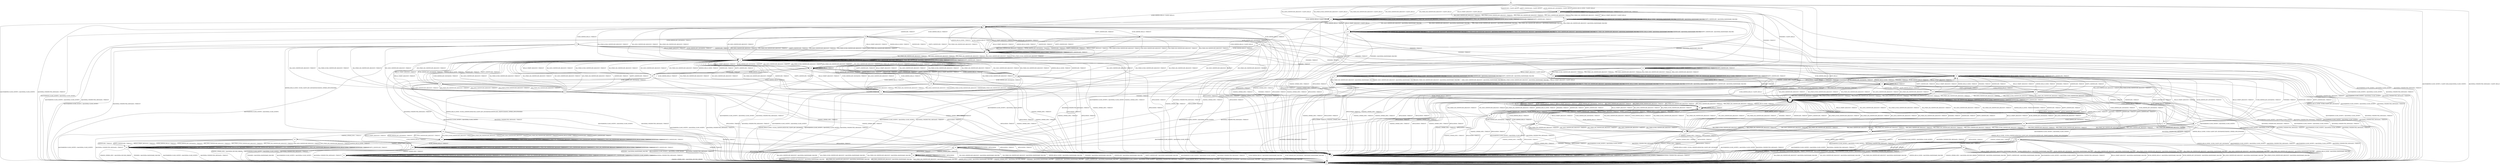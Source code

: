 digraph g {

	s0 [shape="circle" label="s0"];
	s1 [shape="circle" label="s1"];
	s2 [shape="circle" label="s2"];
	s3 [shape="circle" label="s3"];
	s4 [shape="circle" label="s4"];
	s5 [shape="circle" label="s5"];
	s6 [shape="circle" label="s6"];
	s7 [shape="circle" label="s7"];
	s8 [shape="circle" label="s8"];
	s9 [shape="circle" label="s9"];
	s10 [shape="circle" label="s10"];
	s11 [shape="circle" label="s11"];
	s12 [shape="circle" label="s12"];
	s13 [shape="circle" label="s13"];
	s14 [shape="circle" label="s14"];
	s15 [shape="circle" label="s15"];
	s16 [shape="circle" label="s16"];
	s17 [shape="circle" label="s17"];
	s18 [shape="circle" label="s18"];
	s19 [shape="circle" label="s19"];
	s20 [shape="circle" label="s20"];
	s21 [shape="circle" label="s21"];
	s22 [shape="circle" label="s22"];
	s23 [shape="circle" label="s23"];
	s24 [shape="circle" label="s24"];
	s25 [shape="circle" label="s25"];
	s26 [shape="circle" label="s26"];
	s27 [shape="circle" label="s27"];
	s28 [shape="circle" label="s28"];
	s29 [shape="circle" label="s29"];
	s30 [shape="circle" label="s30"];
	s31 [shape="circle" label="s31"];
	s32 [shape="circle" label="s32"];
	s33 [shape="circle" label="s33"];
	s34 [shape="circle" label="s34"];
	s35 [shape="circle" label="s35"];
	s36 [shape="circle" label="s36"];
	s37 [shape="circle" label="s37"];
	s38 [shape="circle" label="s38"];
	s39 [shape="circle" label="s39"];
	s40 [shape="circle" label="s40"];
	s41 [shape="circle" label="s41"];
	s42 [shape="circle" label="s42"];
	s43 [shape="circle" label="s43"];
	s44 [shape="circle" label="s44"];
	s45 [shape="circle" label="s45"];
	s46 [shape="circle" label="s46"];
	s47 [shape="circle" label="s47"];
	s48 [shape="circle" label="s48"];
	s0 -> s2 [label="HELLO_VERIFY_REQUEST / CLIENT_HELLO+"];
	s0 -> s5 [label="ECDH_SERVER_HELLO / CLIENT_HELLO+"];
	s0 -> s1 [label="ECDH_SERVER_KEY_EXCHANGE / CLIENT_HELLO"];
	s0 -> s13 [label="RSA_SIGN_CERTIFICATE_REQUEST / CLIENT_HELLO"];
	s0 -> s13 [label="RSA_FIXED_ECDH_CERTIFICATE_REQUEST / CLIENT_HELLO"];
	s0 -> s13 [label="RSA_FIXED_DH_CERTIFICATE_REQUEST / CLIENT_HELLO"];
	s0 -> s13 [label="DSS_SIGN_CERTIFICATE_REQUEST / CLIENT_HELLO"];
	s0 -> s13 [label="DSS_FIXED_DH_CERTIFICATE_REQUEST / CLIENT_HELLO"];
	s0 -> s1 [label="SERVER_HELLO_DONE / CLIENT_HELLO"];
	s0 -> s3 [label="CHANGE_CIPHER_SPEC / CLIENT_HELLO"];
	s0 -> s14 [label="FINISHED / CLIENT_HELLO"];
	s0 -> s3 [label="APPLICATION / CLIENT_HELLO"];
	s0 -> s1 [label="CERTIFICATE / CLIENT_HELLO"];
	s0 -> s1 [label="EMPTY_CERTIFICATE / CLIENT_HELLO"];
	s0 -> s4 [label="Alert(WARNING,CLOSE_NOTIFY) / CLIENT_HELLO|Alert(FATAL,CLOSE_NOTIFY)"];
	s0 -> s4 [label="Alert(FATAL,UNEXPECTED_MESSAGE) / CLIENT_HELLO"];
	s1 -> s2 [label="HELLO_VERIFY_REQUEST / CLIENT_HELLO"];
	s1 -> s5 [label="ECDH_SERVER_HELLO / CLIENT_HELLO"];
	s1 -> s1 [label="ECDH_SERVER_KEY_EXCHANGE / TIMEOUT"];
	s1 -> s13 [label="RSA_SIGN_CERTIFICATE_REQUEST / TIMEOUT"];
	s1 -> s13 [label="RSA_FIXED_ECDH_CERTIFICATE_REQUEST / TIMEOUT"];
	s1 -> s13 [label="RSA_FIXED_DH_CERTIFICATE_REQUEST / TIMEOUT"];
	s1 -> s13 [label="DSS_SIGN_CERTIFICATE_REQUEST / TIMEOUT"];
	s1 -> s13 [label="DSS_FIXED_DH_CERTIFICATE_REQUEST / TIMEOUT"];
	s1 -> s1 [label="SERVER_HELLO_DONE / TIMEOUT"];
	s1 -> s3 [label="CHANGE_CIPHER_SPEC / TIMEOUT"];
	s1 -> s14 [label="FINISHED / TIMEOUT"];
	s1 -> s3 [label="APPLICATION / TIMEOUT"];
	s1 -> s1 [label="CERTIFICATE / TIMEOUT"];
	s1 -> s1 [label="EMPTY_CERTIFICATE / TIMEOUT"];
	s1 -> s4 [label="Alert(WARNING,CLOSE_NOTIFY) / Alert(FATAL,CLOSE_NOTIFY)"];
	s1 -> s4 [label="Alert(FATAL,UNEXPECTED_MESSAGE) / TIMEOUT"];
	s2 -> s2 [label="HELLO_VERIFY_REQUEST / Alert(FATAL,HANDSHAKE_FAILURE)"];
	s2 -> s5 [label="ECDH_SERVER_HELLO / TIMEOUT"];
	s2 -> s2 [label="ECDH_SERVER_KEY_EXCHANGE / Alert(FATAL,HANDSHAKE_FAILURE)"];
	s2 -> s21 [label="RSA_SIGN_CERTIFICATE_REQUEST / Alert(FATAL,HANDSHAKE_FAILURE)"];
	s2 -> s21 [label="RSA_FIXED_ECDH_CERTIFICATE_REQUEST / Alert(FATAL,HANDSHAKE_FAILURE)"];
	s2 -> s21 [label="RSA_FIXED_DH_CERTIFICATE_REQUEST / Alert(FATAL,HANDSHAKE_FAILURE)"];
	s2 -> s21 [label="DSS_SIGN_CERTIFICATE_REQUEST / Alert(FATAL,HANDSHAKE_FAILURE)"];
	s2 -> s21 [label="DSS_FIXED_DH_CERTIFICATE_REQUEST / Alert(FATAL,HANDSHAKE_FAILURE)"];
	s2 -> s2 [label="SERVER_HELLO_DONE / Alert(FATAL,HANDSHAKE_FAILURE)"];
	s2 -> s3 [label="CHANGE_CIPHER_SPEC / TIMEOUT"];
	s2 -> s27 [label="FINISHED / Alert(FATAL,HANDSHAKE_FAILURE)"];
	s2 -> s3 [label="APPLICATION / TIMEOUT"];
	s2 -> s2 [label="CERTIFICATE / Alert(FATAL,HANDSHAKE_FAILURE)"];
	s2 -> s2 [label="EMPTY_CERTIFICATE / Alert(FATAL,HANDSHAKE_FAILURE)"];
	s2 -> s4 [label="Alert(WARNING,CLOSE_NOTIFY) / Alert(FATAL,CLOSE_NOTIFY)"];
	s2 -> s4 [label="Alert(FATAL,UNEXPECTED_MESSAGE) / TIMEOUT"];
	s3 -> s3 [label="HELLO_VERIFY_REQUEST / TIMEOUT"];
	s3 -> s3 [label="ECDH_SERVER_HELLO / TIMEOUT"];
	s3 -> s3 [label="ECDH_SERVER_KEY_EXCHANGE / TIMEOUT"];
	s3 -> s3 [label="RSA_SIGN_CERTIFICATE_REQUEST / TIMEOUT"];
	s3 -> s3 [label="RSA_FIXED_ECDH_CERTIFICATE_REQUEST / TIMEOUT"];
	s3 -> s3 [label="RSA_FIXED_DH_CERTIFICATE_REQUEST / TIMEOUT"];
	s3 -> s3 [label="DSS_SIGN_CERTIFICATE_REQUEST / TIMEOUT"];
	s3 -> s3 [label="DSS_FIXED_DH_CERTIFICATE_REQUEST / TIMEOUT"];
	s3 -> s3 [label="SERVER_HELLO_DONE / TIMEOUT"];
	s3 -> s3 [label="CHANGE_CIPHER_SPEC / TIMEOUT"];
	s3 -> s3 [label="FINISHED / TIMEOUT"];
	s3 -> s3 [label="APPLICATION / TIMEOUT"];
	s3 -> s3 [label="CERTIFICATE / TIMEOUT"];
	s3 -> s3 [label="EMPTY_CERTIFICATE / TIMEOUT"];
	s3 -> s3 [label="Alert(WARNING,CLOSE_NOTIFY) / TIMEOUT"];
	s3 -> s3 [label="Alert(FATAL,UNEXPECTED_MESSAGE) / TIMEOUT"];
	s4 -> s4 [label="HELLO_VERIFY_REQUEST / SOCKET_CLOSED"];
	s4 -> s4 [label="ECDH_SERVER_HELLO / SOCKET_CLOSED"];
	s4 -> s4 [label="ECDH_SERVER_KEY_EXCHANGE / SOCKET_CLOSED"];
	s4 -> s4 [label="RSA_SIGN_CERTIFICATE_REQUEST / SOCKET_CLOSED"];
	s4 -> s4 [label="RSA_FIXED_ECDH_CERTIFICATE_REQUEST / SOCKET_CLOSED"];
	s4 -> s4 [label="RSA_FIXED_DH_CERTIFICATE_REQUEST / SOCKET_CLOSED"];
	s4 -> s4 [label="DSS_SIGN_CERTIFICATE_REQUEST / SOCKET_CLOSED"];
	s4 -> s4 [label="DSS_FIXED_DH_CERTIFICATE_REQUEST / SOCKET_CLOSED"];
	s4 -> s4 [label="SERVER_HELLO_DONE / SOCKET_CLOSED"];
	s4 -> s4 [label="CHANGE_CIPHER_SPEC / SOCKET_CLOSED"];
	s4 -> s4 [label="FINISHED / SOCKET_CLOSED"];
	s4 -> s4 [label="APPLICATION / SOCKET_CLOSED"];
	s4 -> s4 [label="CERTIFICATE / SOCKET_CLOSED"];
	s4 -> s4 [label="EMPTY_CERTIFICATE / SOCKET_CLOSED"];
	s4 -> s4 [label="Alert(WARNING,CLOSE_NOTIFY) / SOCKET_CLOSED"];
	s4 -> s4 [label="Alert(FATAL,UNEXPECTED_MESSAGE) / SOCKET_CLOSED"];
	s5 -> s34 [label="HELLO_VERIFY_REQUEST / TIMEOUT"];
	s5 -> s5 [label="ECDH_SERVER_HELLO / TIMEOUT"];
	s5 -> s34 [label="ECDH_SERVER_KEY_EXCHANGE / TIMEOUT"];
	s5 -> s12 [label="RSA_SIGN_CERTIFICATE_REQUEST / TIMEOUT"];
	s5 -> s12 [label="RSA_FIXED_ECDH_CERTIFICATE_REQUEST / TIMEOUT"];
	s5 -> s12 [label="RSA_FIXED_DH_CERTIFICATE_REQUEST / TIMEOUT"];
	s5 -> s12 [label="DSS_SIGN_CERTIFICATE_REQUEST / TIMEOUT"];
	s5 -> s12 [label="DSS_FIXED_DH_CERTIFICATE_REQUEST / TIMEOUT"];
	s5 -> s34 [label="SERVER_HELLO_DONE / TIMEOUT"];
	s5 -> s3 [label="CHANGE_CIPHER_SPEC / TIMEOUT"];
	s5 -> s32 [label="FINISHED / TIMEOUT"];
	s5 -> s3 [label="APPLICATION / TIMEOUT"];
	s5 -> s6 [label="CERTIFICATE / TIMEOUT"];
	s5 -> s9 [label="EMPTY_CERTIFICATE / TIMEOUT"];
	s5 -> s4 [label="Alert(WARNING,CLOSE_NOTIFY) / Alert(FATAL,CLOSE_NOTIFY)"];
	s5 -> s4 [label="Alert(FATAL,UNEXPECTED_MESSAGE) / TIMEOUT"];
	s6 -> s34 [label="HELLO_VERIFY_REQUEST / TIMEOUT"];
	s6 -> s5 [label="ECDH_SERVER_HELLO / TIMEOUT"];
	s6 -> s7 [label="ECDH_SERVER_KEY_EXCHANGE / TIMEOUT"];
	s6 -> s12 [label="RSA_SIGN_CERTIFICATE_REQUEST / TIMEOUT"];
	s6 -> s12 [label="RSA_FIXED_ECDH_CERTIFICATE_REQUEST / TIMEOUT"];
	s6 -> s12 [label="RSA_FIXED_DH_CERTIFICATE_REQUEST / TIMEOUT"];
	s6 -> s12 [label="DSS_SIGN_CERTIFICATE_REQUEST / TIMEOUT"];
	s6 -> s12 [label="DSS_FIXED_DH_CERTIFICATE_REQUEST / TIMEOUT"];
	s6 -> s34 [label="SERVER_HELLO_DONE / TIMEOUT"];
	s6 -> s3 [label="CHANGE_CIPHER_SPEC / TIMEOUT"];
	s6 -> s32 [label="FINISHED / TIMEOUT"];
	s6 -> s3 [label="APPLICATION / TIMEOUT"];
	s6 -> s34 [label="CERTIFICATE / TIMEOUT"];
	s6 -> s34 [label="EMPTY_CERTIFICATE / TIMEOUT"];
	s6 -> s4 [label="Alert(WARNING,CLOSE_NOTIFY) / Alert(FATAL,CLOSE_NOTIFY)"];
	s6 -> s4 [label="Alert(FATAL,UNEXPECTED_MESSAGE) / TIMEOUT"];
	s7 -> s34 [label="HELLO_VERIFY_REQUEST / TIMEOUT"];
	s7 -> s5 [label="ECDH_SERVER_HELLO / TIMEOUT"];
	s7 -> s34 [label="ECDH_SERVER_KEY_EXCHANGE / TIMEOUT"];
	s7 -> s8 [label="RSA_SIGN_CERTIFICATE_REQUEST / TIMEOUT"];
	s7 -> s8 [label="RSA_FIXED_ECDH_CERTIFICATE_REQUEST / TIMEOUT"];
	s7 -> s8 [label="RSA_FIXED_DH_CERTIFICATE_REQUEST / TIMEOUT"];
	s7 -> s8 [label="DSS_SIGN_CERTIFICATE_REQUEST / TIMEOUT"];
	s7 -> s8 [label="DSS_FIXED_DH_CERTIFICATE_REQUEST / TIMEOUT"];
	s7 -> s24 [label="SERVER_HELLO_DONE / ECDH_CLIENT_KEY_EXCHANGE|CHANGE_CIPHER_SPEC|FINISHED"];
	s7 -> s3 [label="CHANGE_CIPHER_SPEC / TIMEOUT"];
	s7 -> s32 [label="FINISHED / TIMEOUT"];
	s7 -> s3 [label="APPLICATION / TIMEOUT"];
	s7 -> s34 [label="CERTIFICATE / TIMEOUT"];
	s7 -> s34 [label="EMPTY_CERTIFICATE / TIMEOUT"];
	s7 -> s4 [label="Alert(WARNING,CLOSE_NOTIFY) / Alert(FATAL,CLOSE_NOTIFY)"];
	s7 -> s4 [label="Alert(FATAL,UNEXPECTED_MESSAGE) / TIMEOUT"];
	s8 -> s12 [label="HELLO_VERIFY_REQUEST / TIMEOUT"];
	s8 -> s35 [label="ECDH_SERVER_HELLO / TIMEOUT"];
	s8 -> s12 [label="ECDH_SERVER_KEY_EXCHANGE / TIMEOUT"];
	s8 -> s12 [label="RSA_SIGN_CERTIFICATE_REQUEST / TIMEOUT"];
	s8 -> s12 [label="RSA_FIXED_ECDH_CERTIFICATE_REQUEST / TIMEOUT"];
	s8 -> s12 [label="RSA_FIXED_DH_CERTIFICATE_REQUEST / TIMEOUT"];
	s8 -> s12 [label="DSS_SIGN_CERTIFICATE_REQUEST / TIMEOUT"];
	s8 -> s12 [label="DSS_FIXED_DH_CERTIFICATE_REQUEST / TIMEOUT"];
	s8 -> s24 [label="SERVER_HELLO_DONE / ECDSA_CERTIFICATE|ECDH_CLIENT_KEY_EXCHANGE|CERTIFICATE_VERIFY|CHANGE_CIPHER_SPEC|FINISHED"];
	s8 -> s3 [label="CHANGE_CIPHER_SPEC / TIMEOUT"];
	s8 -> s47 [label="FINISHED / TIMEOUT"];
	s8 -> s3 [label="APPLICATION / TIMEOUT"];
	s8 -> s12 [label="CERTIFICATE / TIMEOUT"];
	s8 -> s12 [label="EMPTY_CERTIFICATE / TIMEOUT"];
	s8 -> s4 [label="Alert(WARNING,CLOSE_NOTIFY) / Alert(FATAL,CLOSE_NOTIFY)"];
	s8 -> s4 [label="Alert(FATAL,UNEXPECTED_MESSAGE) / TIMEOUT"];
	s9 -> s34 [label="HELLO_VERIFY_REQUEST / TIMEOUT"];
	s9 -> s5 [label="ECDH_SERVER_HELLO / TIMEOUT"];
	s9 -> s10 [label="ECDH_SERVER_KEY_EXCHANGE / TIMEOUT"];
	s9 -> s12 [label="RSA_SIGN_CERTIFICATE_REQUEST / TIMEOUT"];
	s9 -> s12 [label="RSA_FIXED_ECDH_CERTIFICATE_REQUEST / TIMEOUT"];
	s9 -> s12 [label="RSA_FIXED_DH_CERTIFICATE_REQUEST / TIMEOUT"];
	s9 -> s12 [label="DSS_SIGN_CERTIFICATE_REQUEST / TIMEOUT"];
	s9 -> s12 [label="DSS_FIXED_DH_CERTIFICATE_REQUEST / TIMEOUT"];
	s9 -> s34 [label="SERVER_HELLO_DONE / TIMEOUT"];
	s9 -> s3 [label="CHANGE_CIPHER_SPEC / TIMEOUT"];
	s9 -> s32 [label="FINISHED / TIMEOUT"];
	s9 -> s3 [label="APPLICATION / TIMEOUT"];
	s9 -> s34 [label="CERTIFICATE / TIMEOUT"];
	s9 -> s34 [label="EMPTY_CERTIFICATE / TIMEOUT"];
	s9 -> s4 [label="Alert(WARNING,CLOSE_NOTIFY) / Alert(FATAL,CLOSE_NOTIFY)"];
	s9 -> s4 [label="Alert(FATAL,UNEXPECTED_MESSAGE) / TIMEOUT"];
	s10 -> s34 [label="HELLO_VERIFY_REQUEST / TIMEOUT"];
	s10 -> s5 [label="ECDH_SERVER_HELLO / TIMEOUT"];
	s10 -> s34 [label="ECDH_SERVER_KEY_EXCHANGE / TIMEOUT"];
	s10 -> s11 [label="RSA_SIGN_CERTIFICATE_REQUEST / TIMEOUT"];
	s10 -> s11 [label="RSA_FIXED_ECDH_CERTIFICATE_REQUEST / TIMEOUT"];
	s10 -> s11 [label="RSA_FIXED_DH_CERTIFICATE_REQUEST / TIMEOUT"];
	s10 -> s11 [label="DSS_SIGN_CERTIFICATE_REQUEST / TIMEOUT"];
	s10 -> s11 [label="DSS_FIXED_DH_CERTIFICATE_REQUEST / TIMEOUT"];
	s10 -> s4 [label="SERVER_HELLO_DONE / ECDH_CLIENT_KEY_EXCHANGE"];
	s10 -> s3 [label="CHANGE_CIPHER_SPEC / TIMEOUT"];
	s10 -> s32 [label="FINISHED / TIMEOUT"];
	s10 -> s3 [label="APPLICATION / TIMEOUT"];
	s10 -> s34 [label="CERTIFICATE / TIMEOUT"];
	s10 -> s34 [label="EMPTY_CERTIFICATE / TIMEOUT"];
	s10 -> s4 [label="Alert(WARNING,CLOSE_NOTIFY) / Alert(FATAL,CLOSE_NOTIFY)"];
	s10 -> s4 [label="Alert(FATAL,UNEXPECTED_MESSAGE) / TIMEOUT"];
	s11 -> s12 [label="HELLO_VERIFY_REQUEST / TIMEOUT"];
	s11 -> s35 [label="ECDH_SERVER_HELLO / TIMEOUT"];
	s11 -> s12 [label="ECDH_SERVER_KEY_EXCHANGE / TIMEOUT"];
	s11 -> s12 [label="RSA_SIGN_CERTIFICATE_REQUEST / TIMEOUT"];
	s11 -> s12 [label="RSA_FIXED_ECDH_CERTIFICATE_REQUEST / TIMEOUT"];
	s11 -> s12 [label="RSA_FIXED_DH_CERTIFICATE_REQUEST / TIMEOUT"];
	s11 -> s12 [label="DSS_SIGN_CERTIFICATE_REQUEST / TIMEOUT"];
	s11 -> s12 [label="DSS_FIXED_DH_CERTIFICATE_REQUEST / TIMEOUT"];
	s11 -> s4 [label="SERVER_HELLO_DONE / ECDSA_CERTIFICATE|ECDH_CLIENT_KEY_EXCHANGE"];
	s11 -> s3 [label="CHANGE_CIPHER_SPEC / TIMEOUT"];
	s11 -> s47 [label="FINISHED / TIMEOUT"];
	s11 -> s3 [label="APPLICATION / TIMEOUT"];
	s11 -> s12 [label="CERTIFICATE / TIMEOUT"];
	s11 -> s12 [label="EMPTY_CERTIFICATE / TIMEOUT"];
	s11 -> s4 [label="Alert(WARNING,CLOSE_NOTIFY) / Alert(FATAL,CLOSE_NOTIFY)"];
	s11 -> s4 [label="Alert(FATAL,UNEXPECTED_MESSAGE) / TIMEOUT"];
	s12 -> s12 [label="HELLO_VERIFY_REQUEST / TIMEOUT"];
	s12 -> s35 [label="ECDH_SERVER_HELLO / TIMEOUT"];
	s12 -> s12 [label="ECDH_SERVER_KEY_EXCHANGE / TIMEOUT"];
	s12 -> s12 [label="RSA_SIGN_CERTIFICATE_REQUEST / TIMEOUT"];
	s12 -> s12 [label="RSA_FIXED_ECDH_CERTIFICATE_REQUEST / TIMEOUT"];
	s12 -> s12 [label="RSA_FIXED_DH_CERTIFICATE_REQUEST / TIMEOUT"];
	s12 -> s12 [label="DSS_SIGN_CERTIFICATE_REQUEST / TIMEOUT"];
	s12 -> s12 [label="DSS_FIXED_DH_CERTIFICATE_REQUEST / TIMEOUT"];
	s12 -> s12 [label="SERVER_HELLO_DONE / TIMEOUT"];
	s12 -> s3 [label="CHANGE_CIPHER_SPEC / TIMEOUT"];
	s12 -> s47 [label="FINISHED / TIMEOUT"];
	s12 -> s3 [label="APPLICATION / TIMEOUT"];
	s12 -> s12 [label="CERTIFICATE / TIMEOUT"];
	s12 -> s12 [label="EMPTY_CERTIFICATE / TIMEOUT"];
	s12 -> s4 [label="Alert(WARNING,CLOSE_NOTIFY) / Alert(FATAL,CLOSE_NOTIFY)"];
	s12 -> s4 [label="Alert(FATAL,UNEXPECTED_MESSAGE) / TIMEOUT"];
	s13 -> s21 [label="HELLO_VERIFY_REQUEST / CLIENT_HELLO"];
	s13 -> s35 [label="ECDH_SERVER_HELLO / CLIENT_HELLO"];
	s13 -> s13 [label="ECDH_SERVER_KEY_EXCHANGE / TIMEOUT"];
	s13 -> s13 [label="RSA_SIGN_CERTIFICATE_REQUEST / TIMEOUT"];
	s13 -> s13 [label="RSA_FIXED_ECDH_CERTIFICATE_REQUEST / TIMEOUT"];
	s13 -> s13 [label="RSA_FIXED_DH_CERTIFICATE_REQUEST / TIMEOUT"];
	s13 -> s13 [label="DSS_SIGN_CERTIFICATE_REQUEST / TIMEOUT"];
	s13 -> s13 [label="DSS_FIXED_DH_CERTIFICATE_REQUEST / TIMEOUT"];
	s13 -> s13 [label="SERVER_HELLO_DONE / TIMEOUT"];
	s13 -> s3 [label="CHANGE_CIPHER_SPEC / TIMEOUT"];
	s13 -> s40 [label="FINISHED / TIMEOUT"];
	s13 -> s3 [label="APPLICATION / TIMEOUT"];
	s13 -> s13 [label="CERTIFICATE / TIMEOUT"];
	s13 -> s13 [label="EMPTY_CERTIFICATE / TIMEOUT"];
	s13 -> s4 [label="Alert(WARNING,CLOSE_NOTIFY) / Alert(FATAL,CLOSE_NOTIFY)"];
	s13 -> s4 [label="Alert(FATAL,UNEXPECTED_MESSAGE) / TIMEOUT"];
	s14 -> s27 [label="HELLO_VERIFY_REQUEST / CLIENT_HELLO"];
	s14 -> s15 [label="ECDH_SERVER_HELLO / CLIENT_HELLO"];
	s14 -> s14 [label="ECDH_SERVER_KEY_EXCHANGE / TIMEOUT"];
	s14 -> s40 [label="RSA_SIGN_CERTIFICATE_REQUEST / TIMEOUT"];
	s14 -> s40 [label="RSA_FIXED_ECDH_CERTIFICATE_REQUEST / TIMEOUT"];
	s14 -> s40 [label="RSA_FIXED_DH_CERTIFICATE_REQUEST / TIMEOUT"];
	s14 -> s40 [label="DSS_SIGN_CERTIFICATE_REQUEST / TIMEOUT"];
	s14 -> s40 [label="DSS_FIXED_DH_CERTIFICATE_REQUEST / TIMEOUT"];
	s14 -> s14 [label="SERVER_HELLO_DONE / TIMEOUT"];
	s14 -> s3 [label="CHANGE_CIPHER_SPEC / TIMEOUT"];
	s14 -> s14 [label="FINISHED / TIMEOUT"];
	s14 -> s3 [label="APPLICATION / TIMEOUT"];
	s14 -> s14 [label="CERTIFICATE / TIMEOUT"];
	s14 -> s14 [label="EMPTY_CERTIFICATE / TIMEOUT"];
	s14 -> s4 [label="Alert(WARNING,CLOSE_NOTIFY) / Alert(FATAL,CLOSE_NOTIFY)"];
	s14 -> s4 [label="Alert(FATAL,UNEXPECTED_MESSAGE) / TIMEOUT"];
	s15 -> s32 [label="HELLO_VERIFY_REQUEST / TIMEOUT"];
	s15 -> s15 [label="ECDH_SERVER_HELLO / TIMEOUT"];
	s15 -> s32 [label="ECDH_SERVER_KEY_EXCHANGE / TIMEOUT"];
	s15 -> s47 [label="RSA_SIGN_CERTIFICATE_REQUEST / TIMEOUT"];
	s15 -> s47 [label="RSA_FIXED_ECDH_CERTIFICATE_REQUEST / TIMEOUT"];
	s15 -> s47 [label="RSA_FIXED_DH_CERTIFICATE_REQUEST / TIMEOUT"];
	s15 -> s47 [label="DSS_SIGN_CERTIFICATE_REQUEST / TIMEOUT"];
	s15 -> s47 [label="DSS_FIXED_DH_CERTIFICATE_REQUEST / TIMEOUT"];
	s15 -> s32 [label="SERVER_HELLO_DONE / TIMEOUT"];
	s15 -> s3 [label="CHANGE_CIPHER_SPEC / TIMEOUT"];
	s15 -> s32 [label="FINISHED / TIMEOUT"];
	s15 -> s3 [label="APPLICATION / TIMEOUT"];
	s15 -> s16 [label="CERTIFICATE / TIMEOUT"];
	s15 -> s22 [label="EMPTY_CERTIFICATE / TIMEOUT"];
	s15 -> s4 [label="Alert(WARNING,CLOSE_NOTIFY) / Alert(FATAL,CLOSE_NOTIFY)"];
	s15 -> s4 [label="Alert(FATAL,UNEXPECTED_MESSAGE) / TIMEOUT"];
	s16 -> s32 [label="HELLO_VERIFY_REQUEST / TIMEOUT"];
	s16 -> s15 [label="ECDH_SERVER_HELLO / TIMEOUT"];
	s16 -> s17 [label="ECDH_SERVER_KEY_EXCHANGE / TIMEOUT"];
	s16 -> s47 [label="RSA_SIGN_CERTIFICATE_REQUEST / TIMEOUT"];
	s16 -> s47 [label="RSA_FIXED_ECDH_CERTIFICATE_REQUEST / TIMEOUT"];
	s16 -> s47 [label="RSA_FIXED_DH_CERTIFICATE_REQUEST / TIMEOUT"];
	s16 -> s47 [label="DSS_SIGN_CERTIFICATE_REQUEST / TIMEOUT"];
	s16 -> s47 [label="DSS_FIXED_DH_CERTIFICATE_REQUEST / TIMEOUT"];
	s16 -> s32 [label="SERVER_HELLO_DONE / TIMEOUT"];
	s16 -> s3 [label="CHANGE_CIPHER_SPEC / TIMEOUT"];
	s16 -> s32 [label="FINISHED / TIMEOUT"];
	s16 -> s3 [label="APPLICATION / TIMEOUT"];
	s16 -> s32 [label="CERTIFICATE / TIMEOUT"];
	s16 -> s32 [label="EMPTY_CERTIFICATE / TIMEOUT"];
	s16 -> s4 [label="Alert(WARNING,CLOSE_NOTIFY) / Alert(FATAL,CLOSE_NOTIFY)"];
	s16 -> s4 [label="Alert(FATAL,UNEXPECTED_MESSAGE) / TIMEOUT"];
	s17 -> s32 [label="HELLO_VERIFY_REQUEST / TIMEOUT"];
	s17 -> s15 [label="ECDH_SERVER_HELLO / TIMEOUT"];
	s17 -> s32 [label="ECDH_SERVER_KEY_EXCHANGE / TIMEOUT"];
	s17 -> s18 [label="RSA_SIGN_CERTIFICATE_REQUEST / TIMEOUT"];
	s17 -> s18 [label="RSA_FIXED_ECDH_CERTIFICATE_REQUEST / TIMEOUT"];
	s17 -> s18 [label="RSA_FIXED_DH_CERTIFICATE_REQUEST / TIMEOUT"];
	s17 -> s18 [label="DSS_SIGN_CERTIFICATE_REQUEST / TIMEOUT"];
	s17 -> s18 [label="DSS_FIXED_DH_CERTIFICATE_REQUEST / TIMEOUT"];
	s17 -> s19 [label="SERVER_HELLO_DONE / ECDH_CLIENT_KEY_EXCHANGE|CHANGE_CIPHER_SPEC|FINISHED"];
	s17 -> s3 [label="CHANGE_CIPHER_SPEC / TIMEOUT"];
	s17 -> s32 [label="FINISHED / TIMEOUT"];
	s17 -> s3 [label="APPLICATION / TIMEOUT"];
	s17 -> s32 [label="CERTIFICATE / TIMEOUT"];
	s17 -> s32 [label="EMPTY_CERTIFICATE / TIMEOUT"];
	s17 -> s4 [label="Alert(WARNING,CLOSE_NOTIFY) / Alert(FATAL,CLOSE_NOTIFY)"];
	s17 -> s4 [label="Alert(FATAL,UNEXPECTED_MESSAGE) / TIMEOUT"];
	s18 -> s47 [label="HELLO_VERIFY_REQUEST / TIMEOUT"];
	s18 -> s42 [label="ECDH_SERVER_HELLO / TIMEOUT"];
	s18 -> s47 [label="ECDH_SERVER_KEY_EXCHANGE / TIMEOUT"];
	s18 -> s47 [label="RSA_SIGN_CERTIFICATE_REQUEST / TIMEOUT"];
	s18 -> s47 [label="RSA_FIXED_ECDH_CERTIFICATE_REQUEST / TIMEOUT"];
	s18 -> s47 [label="RSA_FIXED_DH_CERTIFICATE_REQUEST / TIMEOUT"];
	s18 -> s47 [label="DSS_SIGN_CERTIFICATE_REQUEST / TIMEOUT"];
	s18 -> s47 [label="DSS_FIXED_DH_CERTIFICATE_REQUEST / TIMEOUT"];
	s18 -> s19 [label="SERVER_HELLO_DONE / ECDSA_CERTIFICATE|ECDH_CLIENT_KEY_EXCHANGE|CERTIFICATE_VERIFY|CHANGE_CIPHER_SPEC|FINISHED"];
	s18 -> s3 [label="CHANGE_CIPHER_SPEC / TIMEOUT"];
	s18 -> s47 [label="FINISHED / TIMEOUT"];
	s18 -> s3 [label="APPLICATION / TIMEOUT"];
	s18 -> s47 [label="CERTIFICATE / TIMEOUT"];
	s18 -> s47 [label="EMPTY_CERTIFICATE / TIMEOUT"];
	s18 -> s4 [label="Alert(WARNING,CLOSE_NOTIFY) / Alert(FATAL,CLOSE_NOTIFY)"];
	s18 -> s4 [label="Alert(FATAL,UNEXPECTED_MESSAGE) / TIMEOUT"];
	s19 -> s4 [label="HELLO_VERIFY_REQUEST / Alert(FATAL,HANDSHAKE_FAILURE)"];
	s19 -> s4 [label="ECDH_SERVER_HELLO / Alert(FATAL,HANDSHAKE_FAILURE)"];
	s19 -> s4 [label="ECDH_SERVER_KEY_EXCHANGE / Alert(FATAL,HANDSHAKE_FAILURE)"];
	s19 -> s4 [label="RSA_SIGN_CERTIFICATE_REQUEST / Alert(FATAL,HANDSHAKE_FAILURE)"];
	s19 -> s4 [label="RSA_FIXED_ECDH_CERTIFICATE_REQUEST / Alert(FATAL,HANDSHAKE_FAILURE)"];
	s19 -> s4 [label="RSA_FIXED_DH_CERTIFICATE_REQUEST / Alert(FATAL,HANDSHAKE_FAILURE)"];
	s19 -> s4 [label="DSS_SIGN_CERTIFICATE_REQUEST / Alert(FATAL,HANDSHAKE_FAILURE)"];
	s19 -> s4 [label="DSS_FIXED_DH_CERTIFICATE_REQUEST / Alert(FATAL,HANDSHAKE_FAILURE)"];
	s19 -> s4 [label="SERVER_HELLO_DONE / Alert(FATAL,HANDSHAKE_FAILURE)"];
	s19 -> s33 [label="CHANGE_CIPHER_SPEC / TIMEOUT"];
	s19 -> s20 [label="FINISHED / TIMEOUT"];
	s19 -> s3 [label="APPLICATION / TIMEOUT"];
	s19 -> s4 [label="CERTIFICATE / Alert(FATAL,HANDSHAKE_FAILURE)"];
	s19 -> s4 [label="EMPTY_CERTIFICATE / Alert(FATAL,HANDSHAKE_FAILURE)"];
	s19 -> s4 [label="Alert(WARNING,CLOSE_NOTIFY) / Alert(FATAL,CLOSE_NOTIFY)"];
	s19 -> s4 [label="Alert(FATAL,UNEXPECTED_MESSAGE) / TIMEOUT"];
	s20 -> s20 [label="HELLO_VERIFY_REQUEST / TIMEOUT"];
	s20 -> s4 [label="ECDH_SERVER_HELLO / Alert(FATAL,HANDSHAKE_FAILURE)"];
	s20 -> s4 [label="ECDH_SERVER_KEY_EXCHANGE / Alert(FATAL,HANDSHAKE_FAILURE)"];
	s20 -> s4 [label="RSA_SIGN_CERTIFICATE_REQUEST / Alert(FATAL,HANDSHAKE_FAILURE)"];
	s20 -> s4 [label="RSA_FIXED_ECDH_CERTIFICATE_REQUEST / Alert(FATAL,HANDSHAKE_FAILURE)"];
	s20 -> s4 [label="RSA_FIXED_DH_CERTIFICATE_REQUEST / Alert(FATAL,HANDSHAKE_FAILURE)"];
	s20 -> s4 [label="DSS_SIGN_CERTIFICATE_REQUEST / Alert(FATAL,HANDSHAKE_FAILURE)"];
	s20 -> s4 [label="DSS_FIXED_DH_CERTIFICATE_REQUEST / Alert(FATAL,HANDSHAKE_FAILURE)"];
	s20 -> s4 [label="SERVER_HELLO_DONE / Alert(FATAL,HANDSHAKE_FAILURE)"];
	s20 -> s28 [label="CHANGE_CIPHER_SPEC / TIMEOUT"];
	s20 -> s4 [label="FINISHED / Alert(FATAL,HANDSHAKE_FAILURE)"];
	s20 -> s20 [label="APPLICATION / APPLICATION"];
	s20 -> s4 [label="CERTIFICATE / Alert(FATAL,HANDSHAKE_FAILURE)"];
	s20 -> s4 [label="EMPTY_CERTIFICATE / Alert(FATAL,HANDSHAKE_FAILURE)"];
	s20 -> s4 [label="Alert(WARNING,CLOSE_NOTIFY) / Alert(FATAL,CLOSE_NOTIFY)"];
	s20 -> s4 [label="Alert(FATAL,UNEXPECTED_MESSAGE) / TIMEOUT"];
	s21 -> s21 [label="HELLO_VERIFY_REQUEST / Alert(FATAL,HANDSHAKE_FAILURE)"];
	s21 -> s35 [label="ECDH_SERVER_HELLO / TIMEOUT"];
	s21 -> s21 [label="ECDH_SERVER_KEY_EXCHANGE / Alert(FATAL,HANDSHAKE_FAILURE)"];
	s21 -> s21 [label="RSA_SIGN_CERTIFICATE_REQUEST / Alert(FATAL,HANDSHAKE_FAILURE)"];
	s21 -> s21 [label="RSA_FIXED_ECDH_CERTIFICATE_REQUEST / Alert(FATAL,HANDSHAKE_FAILURE)"];
	s21 -> s21 [label="RSA_FIXED_DH_CERTIFICATE_REQUEST / Alert(FATAL,HANDSHAKE_FAILURE)"];
	s21 -> s21 [label="DSS_SIGN_CERTIFICATE_REQUEST / Alert(FATAL,HANDSHAKE_FAILURE)"];
	s21 -> s21 [label="DSS_FIXED_DH_CERTIFICATE_REQUEST / Alert(FATAL,HANDSHAKE_FAILURE)"];
	s21 -> s21 [label="SERVER_HELLO_DONE / Alert(FATAL,HANDSHAKE_FAILURE)"];
	s21 -> s3 [label="CHANGE_CIPHER_SPEC / TIMEOUT"];
	s21 -> s41 [label="FINISHED / Alert(FATAL,HANDSHAKE_FAILURE)"];
	s21 -> s3 [label="APPLICATION / TIMEOUT"];
	s21 -> s21 [label="CERTIFICATE / Alert(FATAL,HANDSHAKE_FAILURE)"];
	s21 -> s21 [label="EMPTY_CERTIFICATE / Alert(FATAL,HANDSHAKE_FAILURE)"];
	s21 -> s4 [label="Alert(WARNING,CLOSE_NOTIFY) / Alert(FATAL,CLOSE_NOTIFY)"];
	s21 -> s4 [label="Alert(FATAL,UNEXPECTED_MESSAGE) / TIMEOUT"];
	s22 -> s32 [label="HELLO_VERIFY_REQUEST / TIMEOUT"];
	s22 -> s15 [label="ECDH_SERVER_HELLO / TIMEOUT"];
	s22 -> s23 [label="ECDH_SERVER_KEY_EXCHANGE / TIMEOUT"];
	s22 -> s47 [label="RSA_SIGN_CERTIFICATE_REQUEST / TIMEOUT"];
	s22 -> s47 [label="RSA_FIXED_ECDH_CERTIFICATE_REQUEST / TIMEOUT"];
	s22 -> s47 [label="RSA_FIXED_DH_CERTIFICATE_REQUEST / TIMEOUT"];
	s22 -> s47 [label="DSS_SIGN_CERTIFICATE_REQUEST / TIMEOUT"];
	s22 -> s47 [label="DSS_FIXED_DH_CERTIFICATE_REQUEST / TIMEOUT"];
	s22 -> s32 [label="SERVER_HELLO_DONE / TIMEOUT"];
	s22 -> s3 [label="CHANGE_CIPHER_SPEC / TIMEOUT"];
	s22 -> s32 [label="FINISHED / TIMEOUT"];
	s22 -> s3 [label="APPLICATION / TIMEOUT"];
	s22 -> s32 [label="CERTIFICATE / TIMEOUT"];
	s22 -> s32 [label="EMPTY_CERTIFICATE / TIMEOUT"];
	s22 -> s4 [label="Alert(WARNING,CLOSE_NOTIFY) / Alert(FATAL,CLOSE_NOTIFY)"];
	s22 -> s4 [label="Alert(FATAL,UNEXPECTED_MESSAGE) / TIMEOUT"];
	s23 -> s32 [label="HELLO_VERIFY_REQUEST / TIMEOUT"];
	s23 -> s15 [label="ECDH_SERVER_HELLO / TIMEOUT"];
	s23 -> s32 [label="ECDH_SERVER_KEY_EXCHANGE / TIMEOUT"];
	s23 -> s48 [label="RSA_SIGN_CERTIFICATE_REQUEST / TIMEOUT"];
	s23 -> s48 [label="RSA_FIXED_ECDH_CERTIFICATE_REQUEST / TIMEOUT"];
	s23 -> s48 [label="RSA_FIXED_DH_CERTIFICATE_REQUEST / TIMEOUT"];
	s23 -> s48 [label="DSS_SIGN_CERTIFICATE_REQUEST / TIMEOUT"];
	s23 -> s48 [label="DSS_FIXED_DH_CERTIFICATE_REQUEST / TIMEOUT"];
	s23 -> s4 [label="SERVER_HELLO_DONE / ECDH_CLIENT_KEY_EXCHANGE"];
	s23 -> s3 [label="CHANGE_CIPHER_SPEC / TIMEOUT"];
	s23 -> s32 [label="FINISHED / TIMEOUT"];
	s23 -> s3 [label="APPLICATION / TIMEOUT"];
	s23 -> s32 [label="CERTIFICATE / TIMEOUT"];
	s23 -> s32 [label="EMPTY_CERTIFICATE / TIMEOUT"];
	s23 -> s4 [label="Alert(WARNING,CLOSE_NOTIFY) / Alert(FATAL,CLOSE_NOTIFY)"];
	s23 -> s4 [label="Alert(FATAL,UNEXPECTED_MESSAGE) / TIMEOUT"];
	s24 -> s29 [label="HELLO_VERIFY_REQUEST / TIMEOUT"];
	s24 -> s30 [label="ECDH_SERVER_HELLO / TIMEOUT"];
	s24 -> s29 [label="ECDH_SERVER_KEY_EXCHANGE / TIMEOUT"];
	s24 -> s29 [label="RSA_SIGN_CERTIFICATE_REQUEST / TIMEOUT"];
	s24 -> s29 [label="RSA_FIXED_ECDH_CERTIFICATE_REQUEST / TIMEOUT"];
	s24 -> s29 [label="RSA_FIXED_DH_CERTIFICATE_REQUEST / TIMEOUT"];
	s24 -> s29 [label="DSS_SIGN_CERTIFICATE_REQUEST / TIMEOUT"];
	s24 -> s29 [label="DSS_FIXED_DH_CERTIFICATE_REQUEST / TIMEOUT"];
	s24 -> s29 [label="SERVER_HELLO_DONE / TIMEOUT"];
	s24 -> s25 [label="CHANGE_CIPHER_SPEC / TIMEOUT"];
	s24 -> s20 [label="FINISHED / TIMEOUT"];
	s24 -> s3 [label="APPLICATION / TIMEOUT"];
	s24 -> s29 [label="CERTIFICATE / TIMEOUT"];
	s24 -> s29 [label="EMPTY_CERTIFICATE / TIMEOUT"];
	s24 -> s4 [label="Alert(WARNING,CLOSE_NOTIFY) / Alert(FATAL,CLOSE_NOTIFY)"];
	s24 -> s4 [label="Alert(FATAL,UNEXPECTED_MESSAGE) / TIMEOUT"];
	s25 -> s26 [label="HELLO_VERIFY_REQUEST / TIMEOUT"];
	s25 -> s26 [label="ECDH_SERVER_HELLO / TIMEOUT"];
	s25 -> s26 [label="ECDH_SERVER_KEY_EXCHANGE / TIMEOUT"];
	s25 -> s26 [label="RSA_SIGN_CERTIFICATE_REQUEST / TIMEOUT"];
	s25 -> s26 [label="RSA_FIXED_ECDH_CERTIFICATE_REQUEST / TIMEOUT"];
	s25 -> s26 [label="RSA_FIXED_DH_CERTIFICATE_REQUEST / TIMEOUT"];
	s25 -> s26 [label="DSS_SIGN_CERTIFICATE_REQUEST / TIMEOUT"];
	s25 -> s26 [label="DSS_FIXED_DH_CERTIFICATE_REQUEST / TIMEOUT"];
	s25 -> s26 [label="SERVER_HELLO_DONE / TIMEOUT"];
	s25 -> s4 [label="CHANGE_CIPHER_SPEC / Alert(FATAL,DECODE_ERROR)"];
	s25 -> s28 [label="FINISHED / TIMEOUT"];
	s25 -> s3 [label="APPLICATION / TIMEOUT"];
	s25 -> s26 [label="CERTIFICATE / TIMEOUT"];
	s25 -> s26 [label="EMPTY_CERTIFICATE / TIMEOUT"];
	s25 -> s4 [label="Alert(WARNING,CLOSE_NOTIFY) / Alert(FATAL,CLOSE_NOTIFY)"];
	s25 -> s4 [label="Alert(FATAL,UNEXPECTED_MESSAGE) / TIMEOUT"];
	s26 -> s26 [label="HELLO_VERIFY_REQUEST / TIMEOUT"];
	s26 -> s26 [label="ECDH_SERVER_HELLO / TIMEOUT"];
	s26 -> s26 [label="ECDH_SERVER_KEY_EXCHANGE / TIMEOUT"];
	s26 -> s26 [label="RSA_SIGN_CERTIFICATE_REQUEST / TIMEOUT"];
	s26 -> s26 [label="RSA_FIXED_ECDH_CERTIFICATE_REQUEST / TIMEOUT"];
	s26 -> s26 [label="RSA_FIXED_DH_CERTIFICATE_REQUEST / TIMEOUT"];
	s26 -> s26 [label="DSS_SIGN_CERTIFICATE_REQUEST / TIMEOUT"];
	s26 -> s26 [label="DSS_FIXED_DH_CERTIFICATE_REQUEST / TIMEOUT"];
	s26 -> s26 [label="SERVER_HELLO_DONE / TIMEOUT"];
	s26 -> s4 [label="CHANGE_CIPHER_SPEC / Alert(FATAL,DECODE_ERROR)"];
	s26 -> s4 [label="FINISHED / Alert(FATAL,HANDSHAKE_FAILURE)"];
	s26 -> s3 [label="APPLICATION / TIMEOUT"];
	s26 -> s26 [label="CERTIFICATE / TIMEOUT"];
	s26 -> s26 [label="EMPTY_CERTIFICATE / TIMEOUT"];
	s26 -> s4 [label="Alert(WARNING,CLOSE_NOTIFY) / Alert(FATAL,CLOSE_NOTIFY)"];
	s26 -> s4 [label="Alert(FATAL,UNEXPECTED_MESSAGE) / TIMEOUT"];
	s27 -> s27 [label="HELLO_VERIFY_REQUEST / Alert(FATAL,HANDSHAKE_FAILURE)"];
	s27 -> s15 [label="ECDH_SERVER_HELLO / TIMEOUT"];
	s27 -> s27 [label="ECDH_SERVER_KEY_EXCHANGE / Alert(FATAL,HANDSHAKE_FAILURE)"];
	s27 -> s41 [label="RSA_SIGN_CERTIFICATE_REQUEST / Alert(FATAL,HANDSHAKE_FAILURE)"];
	s27 -> s41 [label="RSA_FIXED_ECDH_CERTIFICATE_REQUEST / Alert(FATAL,HANDSHAKE_FAILURE)"];
	s27 -> s41 [label="RSA_FIXED_DH_CERTIFICATE_REQUEST / Alert(FATAL,HANDSHAKE_FAILURE)"];
	s27 -> s41 [label="DSS_SIGN_CERTIFICATE_REQUEST / Alert(FATAL,HANDSHAKE_FAILURE)"];
	s27 -> s41 [label="DSS_FIXED_DH_CERTIFICATE_REQUEST / Alert(FATAL,HANDSHAKE_FAILURE)"];
	s27 -> s27 [label="SERVER_HELLO_DONE / Alert(FATAL,HANDSHAKE_FAILURE)"];
	s27 -> s3 [label="CHANGE_CIPHER_SPEC / TIMEOUT"];
	s27 -> s27 [label="FINISHED / Alert(FATAL,HANDSHAKE_FAILURE)"];
	s27 -> s3 [label="APPLICATION / TIMEOUT"];
	s27 -> s27 [label="CERTIFICATE / Alert(FATAL,HANDSHAKE_FAILURE)"];
	s27 -> s27 [label="EMPTY_CERTIFICATE / Alert(FATAL,HANDSHAKE_FAILURE)"];
	s27 -> s4 [label="Alert(WARNING,CLOSE_NOTIFY) / Alert(FATAL,CLOSE_NOTIFY)"];
	s27 -> s4 [label="Alert(FATAL,UNEXPECTED_MESSAGE) / TIMEOUT"];
	s28 -> s28 [label="HELLO_VERIFY_REQUEST / TIMEOUT"];
	s28 -> s4 [label="ECDH_SERVER_HELLO / Alert(FATAL,HANDSHAKE_FAILURE)"];
	s28 -> s4 [label="ECDH_SERVER_KEY_EXCHANGE / Alert(FATAL,HANDSHAKE_FAILURE)"];
	s28 -> s4 [label="RSA_SIGN_CERTIFICATE_REQUEST / Alert(FATAL,HANDSHAKE_FAILURE)"];
	s28 -> s4 [label="RSA_FIXED_ECDH_CERTIFICATE_REQUEST / Alert(FATAL,HANDSHAKE_FAILURE)"];
	s28 -> s4 [label="RSA_FIXED_DH_CERTIFICATE_REQUEST / Alert(FATAL,HANDSHAKE_FAILURE)"];
	s28 -> s4 [label="DSS_SIGN_CERTIFICATE_REQUEST / Alert(FATAL,HANDSHAKE_FAILURE)"];
	s28 -> s4 [label="DSS_FIXED_DH_CERTIFICATE_REQUEST / Alert(FATAL,HANDSHAKE_FAILURE)"];
	s28 -> s4 [label="SERVER_HELLO_DONE / Alert(FATAL,HANDSHAKE_FAILURE)"];
	s28 -> s4 [label="CHANGE_CIPHER_SPEC / Alert(FATAL,DECODE_ERROR)"];
	s28 -> s4 [label="FINISHED / Alert(FATAL,HANDSHAKE_FAILURE)"];
	s28 -> s28 [label="APPLICATION / APPLICATION"];
	s28 -> s4 [label="CERTIFICATE / Alert(FATAL,HANDSHAKE_FAILURE)"];
	s28 -> s4 [label="EMPTY_CERTIFICATE / Alert(FATAL,HANDSHAKE_FAILURE)"];
	s28 -> s4 [label="Alert(WARNING,CLOSE_NOTIFY) / Alert(FATAL,CLOSE_NOTIFY)"];
	s28 -> s4 [label="Alert(FATAL,UNEXPECTED_MESSAGE) / TIMEOUT"];
	s29 -> s29 [label="HELLO_VERIFY_REQUEST / TIMEOUT"];
	s29 -> s30 [label="ECDH_SERVER_HELLO / TIMEOUT"];
	s29 -> s29 [label="ECDH_SERVER_KEY_EXCHANGE / TIMEOUT"];
	s29 -> s29 [label="RSA_SIGN_CERTIFICATE_REQUEST / TIMEOUT"];
	s29 -> s29 [label="RSA_FIXED_ECDH_CERTIFICATE_REQUEST / TIMEOUT"];
	s29 -> s29 [label="RSA_FIXED_DH_CERTIFICATE_REQUEST / TIMEOUT"];
	s29 -> s29 [label="DSS_SIGN_CERTIFICATE_REQUEST / TIMEOUT"];
	s29 -> s29 [label="DSS_FIXED_DH_CERTIFICATE_REQUEST / TIMEOUT"];
	s29 -> s29 [label="SERVER_HELLO_DONE / TIMEOUT"];
	s29 -> s26 [label="CHANGE_CIPHER_SPEC / TIMEOUT"];
	s29 -> s4 [label="FINISHED / Alert(FATAL,HANDSHAKE_FAILURE)"];
	s29 -> s3 [label="APPLICATION / TIMEOUT"];
	s29 -> s29 [label="CERTIFICATE / TIMEOUT"];
	s29 -> s29 [label="EMPTY_CERTIFICATE / TIMEOUT"];
	s29 -> s4 [label="Alert(WARNING,CLOSE_NOTIFY) / Alert(FATAL,CLOSE_NOTIFY)"];
	s29 -> s4 [label="Alert(FATAL,UNEXPECTED_MESSAGE) / TIMEOUT"];
	s30 -> s30 [label="HELLO_VERIFY_REQUEST / TIMEOUT"];
	s30 -> s30 [label="ECDH_SERVER_HELLO / TIMEOUT"];
	s30 -> s30 [label="ECDH_SERVER_KEY_EXCHANGE / TIMEOUT"];
	s30 -> s30 [label="RSA_SIGN_CERTIFICATE_REQUEST / TIMEOUT"];
	s30 -> s30 [label="RSA_FIXED_ECDH_CERTIFICATE_REQUEST / TIMEOUT"];
	s30 -> s30 [label="RSA_FIXED_DH_CERTIFICATE_REQUEST / TIMEOUT"];
	s30 -> s30 [label="DSS_SIGN_CERTIFICATE_REQUEST / TIMEOUT"];
	s30 -> s30 [label="DSS_FIXED_DH_CERTIFICATE_REQUEST / TIMEOUT"];
	s30 -> s30 [label="SERVER_HELLO_DONE / TIMEOUT"];
	s30 -> s31 [label="CHANGE_CIPHER_SPEC / TIMEOUT"];
	s30 -> s4 [label="FINISHED / Alert(FATAL,HANDSHAKE_FAILURE)"];
	s30 -> s3 [label="APPLICATION / TIMEOUT"];
	s30 -> s30 [label="CERTIFICATE / TIMEOUT"];
	s30 -> s30 [label="EMPTY_CERTIFICATE / TIMEOUT"];
	s30 -> s4 [label="Alert(WARNING,CLOSE_NOTIFY) / Alert(FATAL,CLOSE_NOTIFY)"];
	s30 -> s4 [label="Alert(FATAL,UNEXPECTED_MESSAGE) / TIMEOUT"];
	s31 -> s31 [label="HELLO_VERIFY_REQUEST / TIMEOUT"];
	s31 -> s31 [label="ECDH_SERVER_HELLO / TIMEOUT"];
	s31 -> s31 [label="ECDH_SERVER_KEY_EXCHANGE / TIMEOUT"];
	s31 -> s31 [label="RSA_SIGN_CERTIFICATE_REQUEST / TIMEOUT"];
	s31 -> s31 [label="RSA_FIXED_ECDH_CERTIFICATE_REQUEST / TIMEOUT"];
	s31 -> s31 [label="RSA_FIXED_DH_CERTIFICATE_REQUEST / TIMEOUT"];
	s31 -> s31 [label="DSS_SIGN_CERTIFICATE_REQUEST / TIMEOUT"];
	s31 -> s31 [label="DSS_FIXED_DH_CERTIFICATE_REQUEST / TIMEOUT"];
	s31 -> s31 [label="SERVER_HELLO_DONE / TIMEOUT"];
	s31 -> s4 [label="CHANGE_CIPHER_SPEC / Alert(FATAL,DECODE_ERROR)"];
	s31 -> s31 [label="FINISHED / TIMEOUT"];
	s31 -> s31 [label="APPLICATION / TIMEOUT"];
	s31 -> s31 [label="CERTIFICATE / TIMEOUT"];
	s31 -> s31 [label="EMPTY_CERTIFICATE / TIMEOUT"];
	s31 -> s31 [label="Alert(WARNING,CLOSE_NOTIFY) / TIMEOUT"];
	s31 -> s31 [label="Alert(FATAL,UNEXPECTED_MESSAGE) / TIMEOUT"];
	s32 -> s32 [label="HELLO_VERIFY_REQUEST / TIMEOUT"];
	s32 -> s15 [label="ECDH_SERVER_HELLO / TIMEOUT"];
	s32 -> s32 [label="ECDH_SERVER_KEY_EXCHANGE / TIMEOUT"];
	s32 -> s47 [label="RSA_SIGN_CERTIFICATE_REQUEST / TIMEOUT"];
	s32 -> s47 [label="RSA_FIXED_ECDH_CERTIFICATE_REQUEST / TIMEOUT"];
	s32 -> s47 [label="RSA_FIXED_DH_CERTIFICATE_REQUEST / TIMEOUT"];
	s32 -> s47 [label="DSS_SIGN_CERTIFICATE_REQUEST / TIMEOUT"];
	s32 -> s47 [label="DSS_FIXED_DH_CERTIFICATE_REQUEST / TIMEOUT"];
	s32 -> s32 [label="SERVER_HELLO_DONE / TIMEOUT"];
	s32 -> s3 [label="CHANGE_CIPHER_SPEC / TIMEOUT"];
	s32 -> s32 [label="FINISHED / TIMEOUT"];
	s32 -> s3 [label="APPLICATION / TIMEOUT"];
	s32 -> s32 [label="CERTIFICATE / TIMEOUT"];
	s32 -> s32 [label="EMPTY_CERTIFICATE / TIMEOUT"];
	s32 -> s4 [label="Alert(WARNING,CLOSE_NOTIFY) / Alert(FATAL,CLOSE_NOTIFY)"];
	s32 -> s4 [label="Alert(FATAL,UNEXPECTED_MESSAGE) / TIMEOUT"];
	s33 -> s4 [label="HELLO_VERIFY_REQUEST / Alert(FATAL,HANDSHAKE_FAILURE)"];
	s33 -> s4 [label="ECDH_SERVER_HELLO / Alert(FATAL,HANDSHAKE_FAILURE)"];
	s33 -> s4 [label="ECDH_SERVER_KEY_EXCHANGE / Alert(FATAL,HANDSHAKE_FAILURE)"];
	s33 -> s4 [label="RSA_SIGN_CERTIFICATE_REQUEST / Alert(FATAL,HANDSHAKE_FAILURE)"];
	s33 -> s4 [label="RSA_FIXED_ECDH_CERTIFICATE_REQUEST / Alert(FATAL,HANDSHAKE_FAILURE)"];
	s33 -> s4 [label="RSA_FIXED_DH_CERTIFICATE_REQUEST / Alert(FATAL,HANDSHAKE_FAILURE)"];
	s33 -> s4 [label="DSS_SIGN_CERTIFICATE_REQUEST / Alert(FATAL,HANDSHAKE_FAILURE)"];
	s33 -> s4 [label="DSS_FIXED_DH_CERTIFICATE_REQUEST / Alert(FATAL,HANDSHAKE_FAILURE)"];
	s33 -> s4 [label="SERVER_HELLO_DONE / Alert(FATAL,HANDSHAKE_FAILURE)"];
	s33 -> s4 [label="CHANGE_CIPHER_SPEC / Alert(FATAL,DECODE_ERROR)"];
	s33 -> s28 [label="FINISHED / TIMEOUT"];
	s33 -> s3 [label="APPLICATION / TIMEOUT"];
	s33 -> s4 [label="CERTIFICATE / Alert(FATAL,HANDSHAKE_FAILURE)"];
	s33 -> s4 [label="EMPTY_CERTIFICATE / Alert(FATAL,HANDSHAKE_FAILURE)"];
	s33 -> s4 [label="Alert(WARNING,CLOSE_NOTIFY) / Alert(FATAL,CLOSE_NOTIFY)"];
	s33 -> s4 [label="Alert(FATAL,UNEXPECTED_MESSAGE) / TIMEOUT"];
	s34 -> s34 [label="HELLO_VERIFY_REQUEST / TIMEOUT"];
	s34 -> s5 [label="ECDH_SERVER_HELLO / TIMEOUT"];
	s34 -> s34 [label="ECDH_SERVER_KEY_EXCHANGE / TIMEOUT"];
	s34 -> s12 [label="RSA_SIGN_CERTIFICATE_REQUEST / TIMEOUT"];
	s34 -> s12 [label="RSA_FIXED_ECDH_CERTIFICATE_REQUEST / TIMEOUT"];
	s34 -> s12 [label="RSA_FIXED_DH_CERTIFICATE_REQUEST / TIMEOUT"];
	s34 -> s12 [label="DSS_SIGN_CERTIFICATE_REQUEST / TIMEOUT"];
	s34 -> s12 [label="DSS_FIXED_DH_CERTIFICATE_REQUEST / TIMEOUT"];
	s34 -> s34 [label="SERVER_HELLO_DONE / TIMEOUT"];
	s34 -> s3 [label="CHANGE_CIPHER_SPEC / TIMEOUT"];
	s34 -> s32 [label="FINISHED / TIMEOUT"];
	s34 -> s3 [label="APPLICATION / TIMEOUT"];
	s34 -> s34 [label="CERTIFICATE / TIMEOUT"];
	s34 -> s34 [label="EMPTY_CERTIFICATE / TIMEOUT"];
	s34 -> s4 [label="Alert(WARNING,CLOSE_NOTIFY) / Alert(FATAL,CLOSE_NOTIFY)"];
	s34 -> s4 [label="Alert(FATAL,UNEXPECTED_MESSAGE) / TIMEOUT"];
	s35 -> s12 [label="HELLO_VERIFY_REQUEST / TIMEOUT"];
	s35 -> s35 [label="ECDH_SERVER_HELLO / TIMEOUT"];
	s35 -> s12 [label="ECDH_SERVER_KEY_EXCHANGE / TIMEOUT"];
	s35 -> s12 [label="RSA_SIGN_CERTIFICATE_REQUEST / TIMEOUT"];
	s35 -> s12 [label="RSA_FIXED_ECDH_CERTIFICATE_REQUEST / TIMEOUT"];
	s35 -> s12 [label="RSA_FIXED_DH_CERTIFICATE_REQUEST / TIMEOUT"];
	s35 -> s12 [label="DSS_SIGN_CERTIFICATE_REQUEST / TIMEOUT"];
	s35 -> s12 [label="DSS_FIXED_DH_CERTIFICATE_REQUEST / TIMEOUT"];
	s35 -> s12 [label="SERVER_HELLO_DONE / TIMEOUT"];
	s35 -> s3 [label="CHANGE_CIPHER_SPEC / TIMEOUT"];
	s35 -> s47 [label="FINISHED / TIMEOUT"];
	s35 -> s3 [label="APPLICATION / TIMEOUT"];
	s35 -> s36 [label="CERTIFICATE / TIMEOUT"];
	s35 -> s38 [label="EMPTY_CERTIFICATE / TIMEOUT"];
	s35 -> s4 [label="Alert(WARNING,CLOSE_NOTIFY) / Alert(FATAL,CLOSE_NOTIFY)"];
	s35 -> s4 [label="Alert(FATAL,UNEXPECTED_MESSAGE) / TIMEOUT"];
	s36 -> s12 [label="HELLO_VERIFY_REQUEST / TIMEOUT"];
	s36 -> s35 [label="ECDH_SERVER_HELLO / TIMEOUT"];
	s36 -> s37 [label="ECDH_SERVER_KEY_EXCHANGE / TIMEOUT"];
	s36 -> s12 [label="RSA_SIGN_CERTIFICATE_REQUEST / TIMEOUT"];
	s36 -> s12 [label="RSA_FIXED_ECDH_CERTIFICATE_REQUEST / TIMEOUT"];
	s36 -> s12 [label="RSA_FIXED_DH_CERTIFICATE_REQUEST / TIMEOUT"];
	s36 -> s12 [label="DSS_SIGN_CERTIFICATE_REQUEST / TIMEOUT"];
	s36 -> s12 [label="DSS_FIXED_DH_CERTIFICATE_REQUEST / TIMEOUT"];
	s36 -> s12 [label="SERVER_HELLO_DONE / TIMEOUT"];
	s36 -> s3 [label="CHANGE_CIPHER_SPEC / TIMEOUT"];
	s36 -> s47 [label="FINISHED / TIMEOUT"];
	s36 -> s3 [label="APPLICATION / TIMEOUT"];
	s36 -> s12 [label="CERTIFICATE / TIMEOUT"];
	s36 -> s12 [label="EMPTY_CERTIFICATE / TIMEOUT"];
	s36 -> s4 [label="Alert(WARNING,CLOSE_NOTIFY) / Alert(FATAL,CLOSE_NOTIFY)"];
	s36 -> s4 [label="Alert(FATAL,UNEXPECTED_MESSAGE) / TIMEOUT"];
	s37 -> s12 [label="HELLO_VERIFY_REQUEST / TIMEOUT"];
	s37 -> s35 [label="ECDH_SERVER_HELLO / TIMEOUT"];
	s37 -> s12 [label="ECDH_SERVER_KEY_EXCHANGE / TIMEOUT"];
	s37 -> s8 [label="RSA_SIGN_CERTIFICATE_REQUEST / TIMEOUT"];
	s37 -> s8 [label="RSA_FIXED_ECDH_CERTIFICATE_REQUEST / TIMEOUT"];
	s37 -> s8 [label="RSA_FIXED_DH_CERTIFICATE_REQUEST / TIMEOUT"];
	s37 -> s8 [label="DSS_SIGN_CERTIFICATE_REQUEST / TIMEOUT"];
	s37 -> s8 [label="DSS_FIXED_DH_CERTIFICATE_REQUEST / TIMEOUT"];
	s37 -> s12 [label="SERVER_HELLO_DONE / TIMEOUT"];
	s37 -> s3 [label="CHANGE_CIPHER_SPEC / TIMEOUT"];
	s37 -> s47 [label="FINISHED / TIMEOUT"];
	s37 -> s3 [label="APPLICATION / TIMEOUT"];
	s37 -> s12 [label="CERTIFICATE / TIMEOUT"];
	s37 -> s12 [label="EMPTY_CERTIFICATE / TIMEOUT"];
	s37 -> s4 [label="Alert(WARNING,CLOSE_NOTIFY) / Alert(FATAL,CLOSE_NOTIFY)"];
	s37 -> s4 [label="Alert(FATAL,UNEXPECTED_MESSAGE) / TIMEOUT"];
	s38 -> s12 [label="HELLO_VERIFY_REQUEST / TIMEOUT"];
	s38 -> s35 [label="ECDH_SERVER_HELLO / TIMEOUT"];
	s38 -> s39 [label="ECDH_SERVER_KEY_EXCHANGE / TIMEOUT"];
	s38 -> s12 [label="RSA_SIGN_CERTIFICATE_REQUEST / TIMEOUT"];
	s38 -> s12 [label="RSA_FIXED_ECDH_CERTIFICATE_REQUEST / TIMEOUT"];
	s38 -> s12 [label="RSA_FIXED_DH_CERTIFICATE_REQUEST / TIMEOUT"];
	s38 -> s12 [label="DSS_SIGN_CERTIFICATE_REQUEST / TIMEOUT"];
	s38 -> s12 [label="DSS_FIXED_DH_CERTIFICATE_REQUEST / TIMEOUT"];
	s38 -> s12 [label="SERVER_HELLO_DONE / TIMEOUT"];
	s38 -> s3 [label="CHANGE_CIPHER_SPEC / TIMEOUT"];
	s38 -> s47 [label="FINISHED / TIMEOUT"];
	s38 -> s3 [label="APPLICATION / TIMEOUT"];
	s38 -> s12 [label="CERTIFICATE / TIMEOUT"];
	s38 -> s12 [label="EMPTY_CERTIFICATE / TIMEOUT"];
	s38 -> s4 [label="Alert(WARNING,CLOSE_NOTIFY) / Alert(FATAL,CLOSE_NOTIFY)"];
	s38 -> s4 [label="Alert(FATAL,UNEXPECTED_MESSAGE) / TIMEOUT"];
	s39 -> s12 [label="HELLO_VERIFY_REQUEST / TIMEOUT"];
	s39 -> s35 [label="ECDH_SERVER_HELLO / TIMEOUT"];
	s39 -> s12 [label="ECDH_SERVER_KEY_EXCHANGE / TIMEOUT"];
	s39 -> s11 [label="RSA_SIGN_CERTIFICATE_REQUEST / TIMEOUT"];
	s39 -> s11 [label="RSA_FIXED_ECDH_CERTIFICATE_REQUEST / TIMEOUT"];
	s39 -> s11 [label="RSA_FIXED_DH_CERTIFICATE_REQUEST / TIMEOUT"];
	s39 -> s11 [label="DSS_SIGN_CERTIFICATE_REQUEST / TIMEOUT"];
	s39 -> s11 [label="DSS_FIXED_DH_CERTIFICATE_REQUEST / TIMEOUT"];
	s39 -> s12 [label="SERVER_HELLO_DONE / TIMEOUT"];
	s39 -> s3 [label="CHANGE_CIPHER_SPEC / TIMEOUT"];
	s39 -> s47 [label="FINISHED / TIMEOUT"];
	s39 -> s3 [label="APPLICATION / TIMEOUT"];
	s39 -> s12 [label="CERTIFICATE / TIMEOUT"];
	s39 -> s12 [label="EMPTY_CERTIFICATE / TIMEOUT"];
	s39 -> s4 [label="Alert(WARNING,CLOSE_NOTIFY) / Alert(FATAL,CLOSE_NOTIFY)"];
	s39 -> s4 [label="Alert(FATAL,UNEXPECTED_MESSAGE) / TIMEOUT"];
	s40 -> s41 [label="HELLO_VERIFY_REQUEST / CLIENT_HELLO"];
	s40 -> s42 [label="ECDH_SERVER_HELLO / CLIENT_HELLO"];
	s40 -> s40 [label="ECDH_SERVER_KEY_EXCHANGE / TIMEOUT"];
	s40 -> s40 [label="RSA_SIGN_CERTIFICATE_REQUEST / TIMEOUT"];
	s40 -> s40 [label="RSA_FIXED_ECDH_CERTIFICATE_REQUEST / TIMEOUT"];
	s40 -> s40 [label="RSA_FIXED_DH_CERTIFICATE_REQUEST / TIMEOUT"];
	s40 -> s40 [label="DSS_SIGN_CERTIFICATE_REQUEST / TIMEOUT"];
	s40 -> s40 [label="DSS_FIXED_DH_CERTIFICATE_REQUEST / TIMEOUT"];
	s40 -> s40 [label="SERVER_HELLO_DONE / TIMEOUT"];
	s40 -> s3 [label="CHANGE_CIPHER_SPEC / TIMEOUT"];
	s40 -> s40 [label="FINISHED / TIMEOUT"];
	s40 -> s3 [label="APPLICATION / TIMEOUT"];
	s40 -> s40 [label="CERTIFICATE / TIMEOUT"];
	s40 -> s40 [label="EMPTY_CERTIFICATE / TIMEOUT"];
	s40 -> s4 [label="Alert(WARNING,CLOSE_NOTIFY) / Alert(FATAL,CLOSE_NOTIFY)"];
	s40 -> s4 [label="Alert(FATAL,UNEXPECTED_MESSAGE) / TIMEOUT"];
	s41 -> s41 [label="HELLO_VERIFY_REQUEST / Alert(FATAL,HANDSHAKE_FAILURE)"];
	s41 -> s42 [label="ECDH_SERVER_HELLO / TIMEOUT"];
	s41 -> s41 [label="ECDH_SERVER_KEY_EXCHANGE / Alert(FATAL,HANDSHAKE_FAILURE)"];
	s41 -> s41 [label="RSA_SIGN_CERTIFICATE_REQUEST / Alert(FATAL,HANDSHAKE_FAILURE)"];
	s41 -> s41 [label="RSA_FIXED_ECDH_CERTIFICATE_REQUEST / Alert(FATAL,HANDSHAKE_FAILURE)"];
	s41 -> s41 [label="RSA_FIXED_DH_CERTIFICATE_REQUEST / Alert(FATAL,HANDSHAKE_FAILURE)"];
	s41 -> s41 [label="DSS_SIGN_CERTIFICATE_REQUEST / Alert(FATAL,HANDSHAKE_FAILURE)"];
	s41 -> s41 [label="DSS_FIXED_DH_CERTIFICATE_REQUEST / Alert(FATAL,HANDSHAKE_FAILURE)"];
	s41 -> s41 [label="SERVER_HELLO_DONE / Alert(FATAL,HANDSHAKE_FAILURE)"];
	s41 -> s3 [label="CHANGE_CIPHER_SPEC / TIMEOUT"];
	s41 -> s41 [label="FINISHED / Alert(FATAL,HANDSHAKE_FAILURE)"];
	s41 -> s3 [label="APPLICATION / TIMEOUT"];
	s41 -> s41 [label="CERTIFICATE / Alert(FATAL,HANDSHAKE_FAILURE)"];
	s41 -> s41 [label="EMPTY_CERTIFICATE / Alert(FATAL,HANDSHAKE_FAILURE)"];
	s41 -> s4 [label="Alert(WARNING,CLOSE_NOTIFY) / Alert(FATAL,CLOSE_NOTIFY)"];
	s41 -> s4 [label="Alert(FATAL,UNEXPECTED_MESSAGE) / TIMEOUT"];
	s42 -> s47 [label="HELLO_VERIFY_REQUEST / TIMEOUT"];
	s42 -> s42 [label="ECDH_SERVER_HELLO / TIMEOUT"];
	s42 -> s47 [label="ECDH_SERVER_KEY_EXCHANGE / TIMEOUT"];
	s42 -> s47 [label="RSA_SIGN_CERTIFICATE_REQUEST / TIMEOUT"];
	s42 -> s47 [label="RSA_FIXED_ECDH_CERTIFICATE_REQUEST / TIMEOUT"];
	s42 -> s47 [label="RSA_FIXED_DH_CERTIFICATE_REQUEST / TIMEOUT"];
	s42 -> s47 [label="DSS_SIGN_CERTIFICATE_REQUEST / TIMEOUT"];
	s42 -> s47 [label="DSS_FIXED_DH_CERTIFICATE_REQUEST / TIMEOUT"];
	s42 -> s47 [label="SERVER_HELLO_DONE / TIMEOUT"];
	s42 -> s3 [label="CHANGE_CIPHER_SPEC / TIMEOUT"];
	s42 -> s47 [label="FINISHED / TIMEOUT"];
	s42 -> s3 [label="APPLICATION / TIMEOUT"];
	s42 -> s43 [label="CERTIFICATE / TIMEOUT"];
	s42 -> s45 [label="EMPTY_CERTIFICATE / TIMEOUT"];
	s42 -> s4 [label="Alert(WARNING,CLOSE_NOTIFY) / Alert(FATAL,CLOSE_NOTIFY)"];
	s42 -> s4 [label="Alert(FATAL,UNEXPECTED_MESSAGE) / TIMEOUT"];
	s43 -> s47 [label="HELLO_VERIFY_REQUEST / TIMEOUT"];
	s43 -> s42 [label="ECDH_SERVER_HELLO / TIMEOUT"];
	s43 -> s44 [label="ECDH_SERVER_KEY_EXCHANGE / TIMEOUT"];
	s43 -> s47 [label="RSA_SIGN_CERTIFICATE_REQUEST / TIMEOUT"];
	s43 -> s47 [label="RSA_FIXED_ECDH_CERTIFICATE_REQUEST / TIMEOUT"];
	s43 -> s47 [label="RSA_FIXED_DH_CERTIFICATE_REQUEST / TIMEOUT"];
	s43 -> s47 [label="DSS_SIGN_CERTIFICATE_REQUEST / TIMEOUT"];
	s43 -> s47 [label="DSS_FIXED_DH_CERTIFICATE_REQUEST / TIMEOUT"];
	s43 -> s47 [label="SERVER_HELLO_DONE / TIMEOUT"];
	s43 -> s3 [label="CHANGE_CIPHER_SPEC / TIMEOUT"];
	s43 -> s47 [label="FINISHED / TIMEOUT"];
	s43 -> s3 [label="APPLICATION / TIMEOUT"];
	s43 -> s47 [label="CERTIFICATE / TIMEOUT"];
	s43 -> s47 [label="EMPTY_CERTIFICATE / TIMEOUT"];
	s43 -> s4 [label="Alert(WARNING,CLOSE_NOTIFY) / Alert(FATAL,CLOSE_NOTIFY)"];
	s43 -> s4 [label="Alert(FATAL,UNEXPECTED_MESSAGE) / TIMEOUT"];
	s44 -> s47 [label="HELLO_VERIFY_REQUEST / TIMEOUT"];
	s44 -> s42 [label="ECDH_SERVER_HELLO / TIMEOUT"];
	s44 -> s47 [label="ECDH_SERVER_KEY_EXCHANGE / TIMEOUT"];
	s44 -> s18 [label="RSA_SIGN_CERTIFICATE_REQUEST / TIMEOUT"];
	s44 -> s18 [label="RSA_FIXED_ECDH_CERTIFICATE_REQUEST / TIMEOUT"];
	s44 -> s18 [label="RSA_FIXED_DH_CERTIFICATE_REQUEST / TIMEOUT"];
	s44 -> s18 [label="DSS_SIGN_CERTIFICATE_REQUEST / TIMEOUT"];
	s44 -> s18 [label="DSS_FIXED_DH_CERTIFICATE_REQUEST / TIMEOUT"];
	s44 -> s47 [label="SERVER_HELLO_DONE / TIMEOUT"];
	s44 -> s3 [label="CHANGE_CIPHER_SPEC / TIMEOUT"];
	s44 -> s47 [label="FINISHED / TIMEOUT"];
	s44 -> s3 [label="APPLICATION / TIMEOUT"];
	s44 -> s47 [label="CERTIFICATE / TIMEOUT"];
	s44 -> s47 [label="EMPTY_CERTIFICATE / TIMEOUT"];
	s44 -> s4 [label="Alert(WARNING,CLOSE_NOTIFY) / Alert(FATAL,CLOSE_NOTIFY)"];
	s44 -> s4 [label="Alert(FATAL,UNEXPECTED_MESSAGE) / TIMEOUT"];
	s45 -> s47 [label="HELLO_VERIFY_REQUEST / TIMEOUT"];
	s45 -> s42 [label="ECDH_SERVER_HELLO / TIMEOUT"];
	s45 -> s46 [label="ECDH_SERVER_KEY_EXCHANGE / TIMEOUT"];
	s45 -> s47 [label="RSA_SIGN_CERTIFICATE_REQUEST / TIMEOUT"];
	s45 -> s47 [label="RSA_FIXED_ECDH_CERTIFICATE_REQUEST / TIMEOUT"];
	s45 -> s47 [label="RSA_FIXED_DH_CERTIFICATE_REQUEST / TIMEOUT"];
	s45 -> s47 [label="DSS_SIGN_CERTIFICATE_REQUEST / TIMEOUT"];
	s45 -> s47 [label="DSS_FIXED_DH_CERTIFICATE_REQUEST / TIMEOUT"];
	s45 -> s47 [label="SERVER_HELLO_DONE / TIMEOUT"];
	s45 -> s3 [label="CHANGE_CIPHER_SPEC / TIMEOUT"];
	s45 -> s47 [label="FINISHED / TIMEOUT"];
	s45 -> s3 [label="APPLICATION / TIMEOUT"];
	s45 -> s47 [label="CERTIFICATE / TIMEOUT"];
	s45 -> s47 [label="EMPTY_CERTIFICATE / TIMEOUT"];
	s45 -> s4 [label="Alert(WARNING,CLOSE_NOTIFY) / Alert(FATAL,CLOSE_NOTIFY)"];
	s45 -> s4 [label="Alert(FATAL,UNEXPECTED_MESSAGE) / TIMEOUT"];
	s46 -> s47 [label="HELLO_VERIFY_REQUEST / TIMEOUT"];
	s46 -> s42 [label="ECDH_SERVER_HELLO / TIMEOUT"];
	s46 -> s47 [label="ECDH_SERVER_KEY_EXCHANGE / TIMEOUT"];
	s46 -> s48 [label="RSA_SIGN_CERTIFICATE_REQUEST / TIMEOUT"];
	s46 -> s48 [label="RSA_FIXED_ECDH_CERTIFICATE_REQUEST / TIMEOUT"];
	s46 -> s48 [label="RSA_FIXED_DH_CERTIFICATE_REQUEST / TIMEOUT"];
	s46 -> s48 [label="DSS_SIGN_CERTIFICATE_REQUEST / TIMEOUT"];
	s46 -> s48 [label="DSS_FIXED_DH_CERTIFICATE_REQUEST / TIMEOUT"];
	s46 -> s47 [label="SERVER_HELLO_DONE / TIMEOUT"];
	s46 -> s3 [label="CHANGE_CIPHER_SPEC / TIMEOUT"];
	s46 -> s47 [label="FINISHED / TIMEOUT"];
	s46 -> s3 [label="APPLICATION / TIMEOUT"];
	s46 -> s47 [label="CERTIFICATE / TIMEOUT"];
	s46 -> s47 [label="EMPTY_CERTIFICATE / TIMEOUT"];
	s46 -> s4 [label="Alert(WARNING,CLOSE_NOTIFY) / Alert(FATAL,CLOSE_NOTIFY)"];
	s46 -> s4 [label="Alert(FATAL,UNEXPECTED_MESSAGE) / TIMEOUT"];
	s47 -> s47 [label="HELLO_VERIFY_REQUEST / TIMEOUT"];
	s47 -> s42 [label="ECDH_SERVER_HELLO / TIMEOUT"];
	s47 -> s47 [label="ECDH_SERVER_KEY_EXCHANGE / TIMEOUT"];
	s47 -> s47 [label="RSA_SIGN_CERTIFICATE_REQUEST / TIMEOUT"];
	s47 -> s47 [label="RSA_FIXED_ECDH_CERTIFICATE_REQUEST / TIMEOUT"];
	s47 -> s47 [label="RSA_FIXED_DH_CERTIFICATE_REQUEST / TIMEOUT"];
	s47 -> s47 [label="DSS_SIGN_CERTIFICATE_REQUEST / TIMEOUT"];
	s47 -> s47 [label="DSS_FIXED_DH_CERTIFICATE_REQUEST / TIMEOUT"];
	s47 -> s47 [label="SERVER_HELLO_DONE / TIMEOUT"];
	s47 -> s3 [label="CHANGE_CIPHER_SPEC / TIMEOUT"];
	s47 -> s47 [label="FINISHED / TIMEOUT"];
	s47 -> s3 [label="APPLICATION / TIMEOUT"];
	s47 -> s47 [label="CERTIFICATE / TIMEOUT"];
	s47 -> s47 [label="EMPTY_CERTIFICATE / TIMEOUT"];
	s47 -> s4 [label="Alert(WARNING,CLOSE_NOTIFY) / Alert(FATAL,CLOSE_NOTIFY)"];
	s47 -> s4 [label="Alert(FATAL,UNEXPECTED_MESSAGE) / TIMEOUT"];
	s48 -> s47 [label="HELLO_VERIFY_REQUEST / TIMEOUT"];
	s48 -> s42 [label="ECDH_SERVER_HELLO / TIMEOUT"];
	s48 -> s47 [label="ECDH_SERVER_KEY_EXCHANGE / TIMEOUT"];
	s48 -> s47 [label="RSA_SIGN_CERTIFICATE_REQUEST / TIMEOUT"];
	s48 -> s47 [label="RSA_FIXED_ECDH_CERTIFICATE_REQUEST / TIMEOUT"];
	s48 -> s47 [label="RSA_FIXED_DH_CERTIFICATE_REQUEST / TIMEOUT"];
	s48 -> s47 [label="DSS_SIGN_CERTIFICATE_REQUEST / TIMEOUT"];
	s48 -> s47 [label="DSS_FIXED_DH_CERTIFICATE_REQUEST / TIMEOUT"];
	s48 -> s4 [label="SERVER_HELLO_DONE / ECDSA_CERTIFICATE|ECDH_CLIENT_KEY_EXCHANGE"];
	s48 -> s3 [label="CHANGE_CIPHER_SPEC / TIMEOUT"];
	s48 -> s47 [label="FINISHED / TIMEOUT"];
	s48 -> s3 [label="APPLICATION / TIMEOUT"];
	s48 -> s47 [label="CERTIFICATE / TIMEOUT"];
	s48 -> s47 [label="EMPTY_CERTIFICATE / TIMEOUT"];
	s48 -> s4 [label="Alert(WARNING,CLOSE_NOTIFY) / Alert(FATAL,CLOSE_NOTIFY)"];
	s48 -> s4 [label="Alert(FATAL,UNEXPECTED_MESSAGE) / TIMEOUT"];

__start0 [label="" shape="none" width="0" height="0"];
__start0 -> s0;

}
